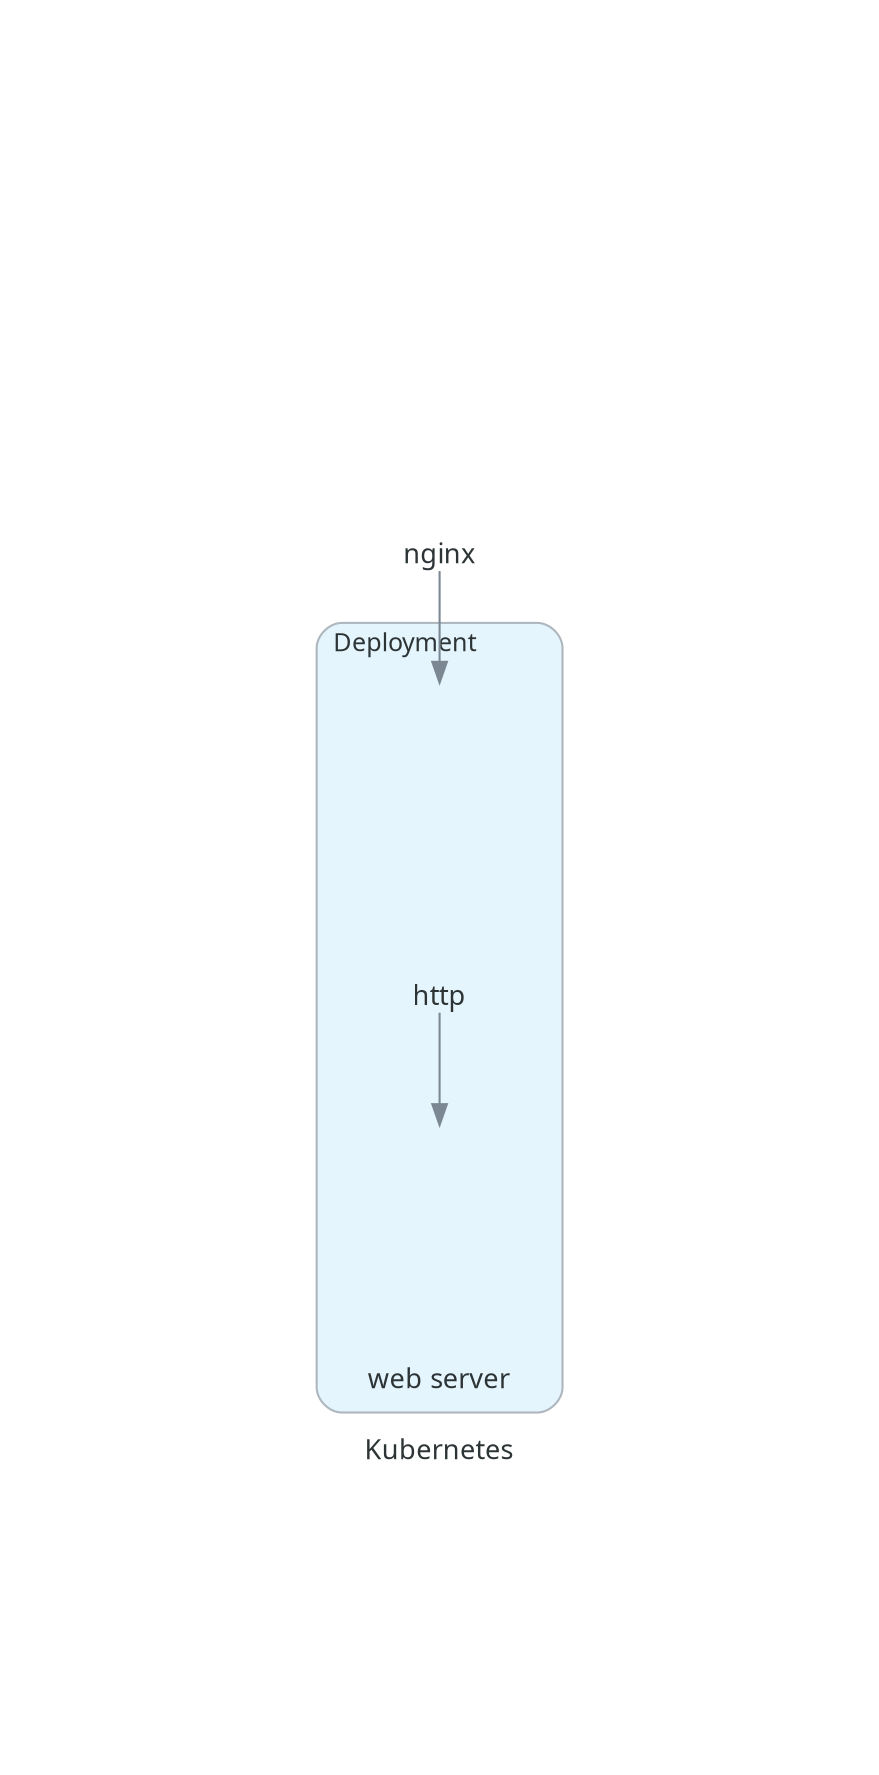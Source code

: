 digraph root {
	fontcolor="#2D3436";
	fontname="Sans-Serif";
	fontsize=13;
	label=Kubernetes;
	nodesep=0.6;
	pad=2;
	rankdir=TB;
	ranksep=0.75;
	splines=ortho;
	fazssjjf->livzjwlo[ color="#7B8894", dir=forward, fontcolor="#2D3436", fontname="Sans-Serif", fontsize=13 ];
	livzjwlo->uwamznbg[ color="#7B8894", dir=forward, fontcolor="#2D3436", fontname="Sans-Serif", fontsize=13 ];
	subgraph cluster_pods {
	bgcolor="#E5F5FD";
	fontcolor="#2D3436";
	fontname="Sans-Serif";
	fontsize=12;
	label=Deployment;
	labeljust=l;
	pencolor="#AEB6BE";
	shape=box;
	style=rounded;
	livzjwlo [ fixedsize=true, fontcolor="#2D3436", fontname="Sans-Serif", fontsize=13, height=2.1999999999999997, image="assets/k8s/network/svc.png", imagescale=true, label=http, labelloc=b, shape=none, style=rounded, width=1.4 ];
	uwamznbg [ fixedsize=true, fontcolor="#2D3436", fontname="Sans-Serif", fontsize=13, height=1.7999999999999998, image="assets/k8s/compute/pod.png", imagescale=true, label="web server", labelloc=b, shape=none, style=rounded, width=1.4 ];

}
;
	fazssjjf [ fixedsize=true, fontcolor="#2D3436", fontname="Sans-Serif", fontsize=13, height=1.7999999999999998, image="assets/k8s/network/ing.png", imagescale=true, label=nginx, labelloc=b, shape=none, style=rounded, width=1.4 ];

}
